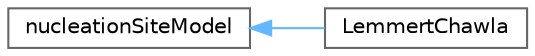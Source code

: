 digraph "Graphical Class Hierarchy"
{
 // LATEX_PDF_SIZE
  bgcolor="transparent";
  edge [fontname=Helvetica,fontsize=10,labelfontname=Helvetica,labelfontsize=10];
  node [fontname=Helvetica,fontsize=10,shape=box,height=0.2,width=0.4];
  rankdir="LR";
  Node0 [id="Node000000",label="nucleationSiteModel",height=0.2,width=0.4,color="grey40", fillcolor="white", style="filled",URL="$classFoam_1_1wallBoilingModels_1_1nucleationSiteModel.html",tooltip="Base class for nucleation site density models."];
  Node0 -> Node1 [id="edge5110_Node000000_Node000001",dir="back",color="steelblue1",style="solid",tooltip=" "];
  Node1 [id="Node000001",label="LemmertChawla",height=0.2,width=0.4,color="grey40", fillcolor="white", style="filled",URL="$classFoam_1_1wallBoilingModels_1_1nucleationSiteModels_1_1LemmertChawla.html",tooltip="A model for nucleation site density based on Lemmert-Chawla (1977) function and Egorov-Menter (2004) ..."];
}
